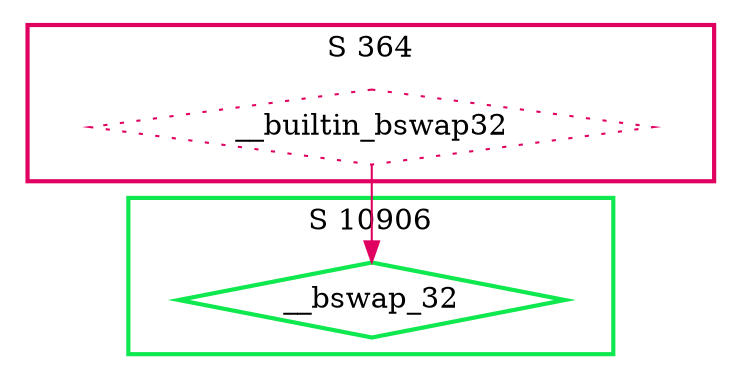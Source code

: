digraph G {
  ratio=0.500000;
  "UV __bswap_32 (10906)" [shape=diamond, label="__bswap_32",
                           color="#10E850", style=bold];
  "UV __builtin_bswap32 (364)" [shape=diamond, label="__builtin_bswap32",
                                color="#E00060", style=dotted];
  
  subgraph cluster_364 { label="S 364";
    color="#E00060";
    style=bold;
    "UV __builtin_bswap32 (364)"; };
  subgraph cluster_10906 { label="S 10906";
    color="#10E850";
    style=bold;
    "UV __bswap_32 (10906)"; };
  
  "UV __builtin_bswap32 (364)" -> "UV __bswap_32 (10906)" [color="#E00060"];
  
  }